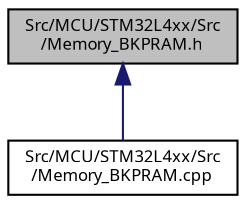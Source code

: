 digraph "Src/MCU/STM32L4xx/Src/Memory_BKPRAM.h"
{
  edge [fontname="Sans",fontsize="8",labelfontname="Sans",labelfontsize="8"];
  node [fontname="Sans",fontsize="8",shape=record];
  Node1 [label="Src/MCU/STM32L4xx/Src\l/Memory_BKPRAM.h",height=0.2,width=0.4,color="black", fillcolor="grey75", style="filled", fontcolor="black"];
  Node1 -> Node2 [dir="back",color="midnightblue",fontsize="8",style="solid",fontname="Sans"];
  Node2 [label="Src/MCU/STM32L4xx/Src\l/Memory_BKPRAM.cpp",height=0.2,width=0.4,color="black", fillcolor="white", style="filled",URL="$_memory___b_k_p_r_a_m_8cpp.html"];
}
